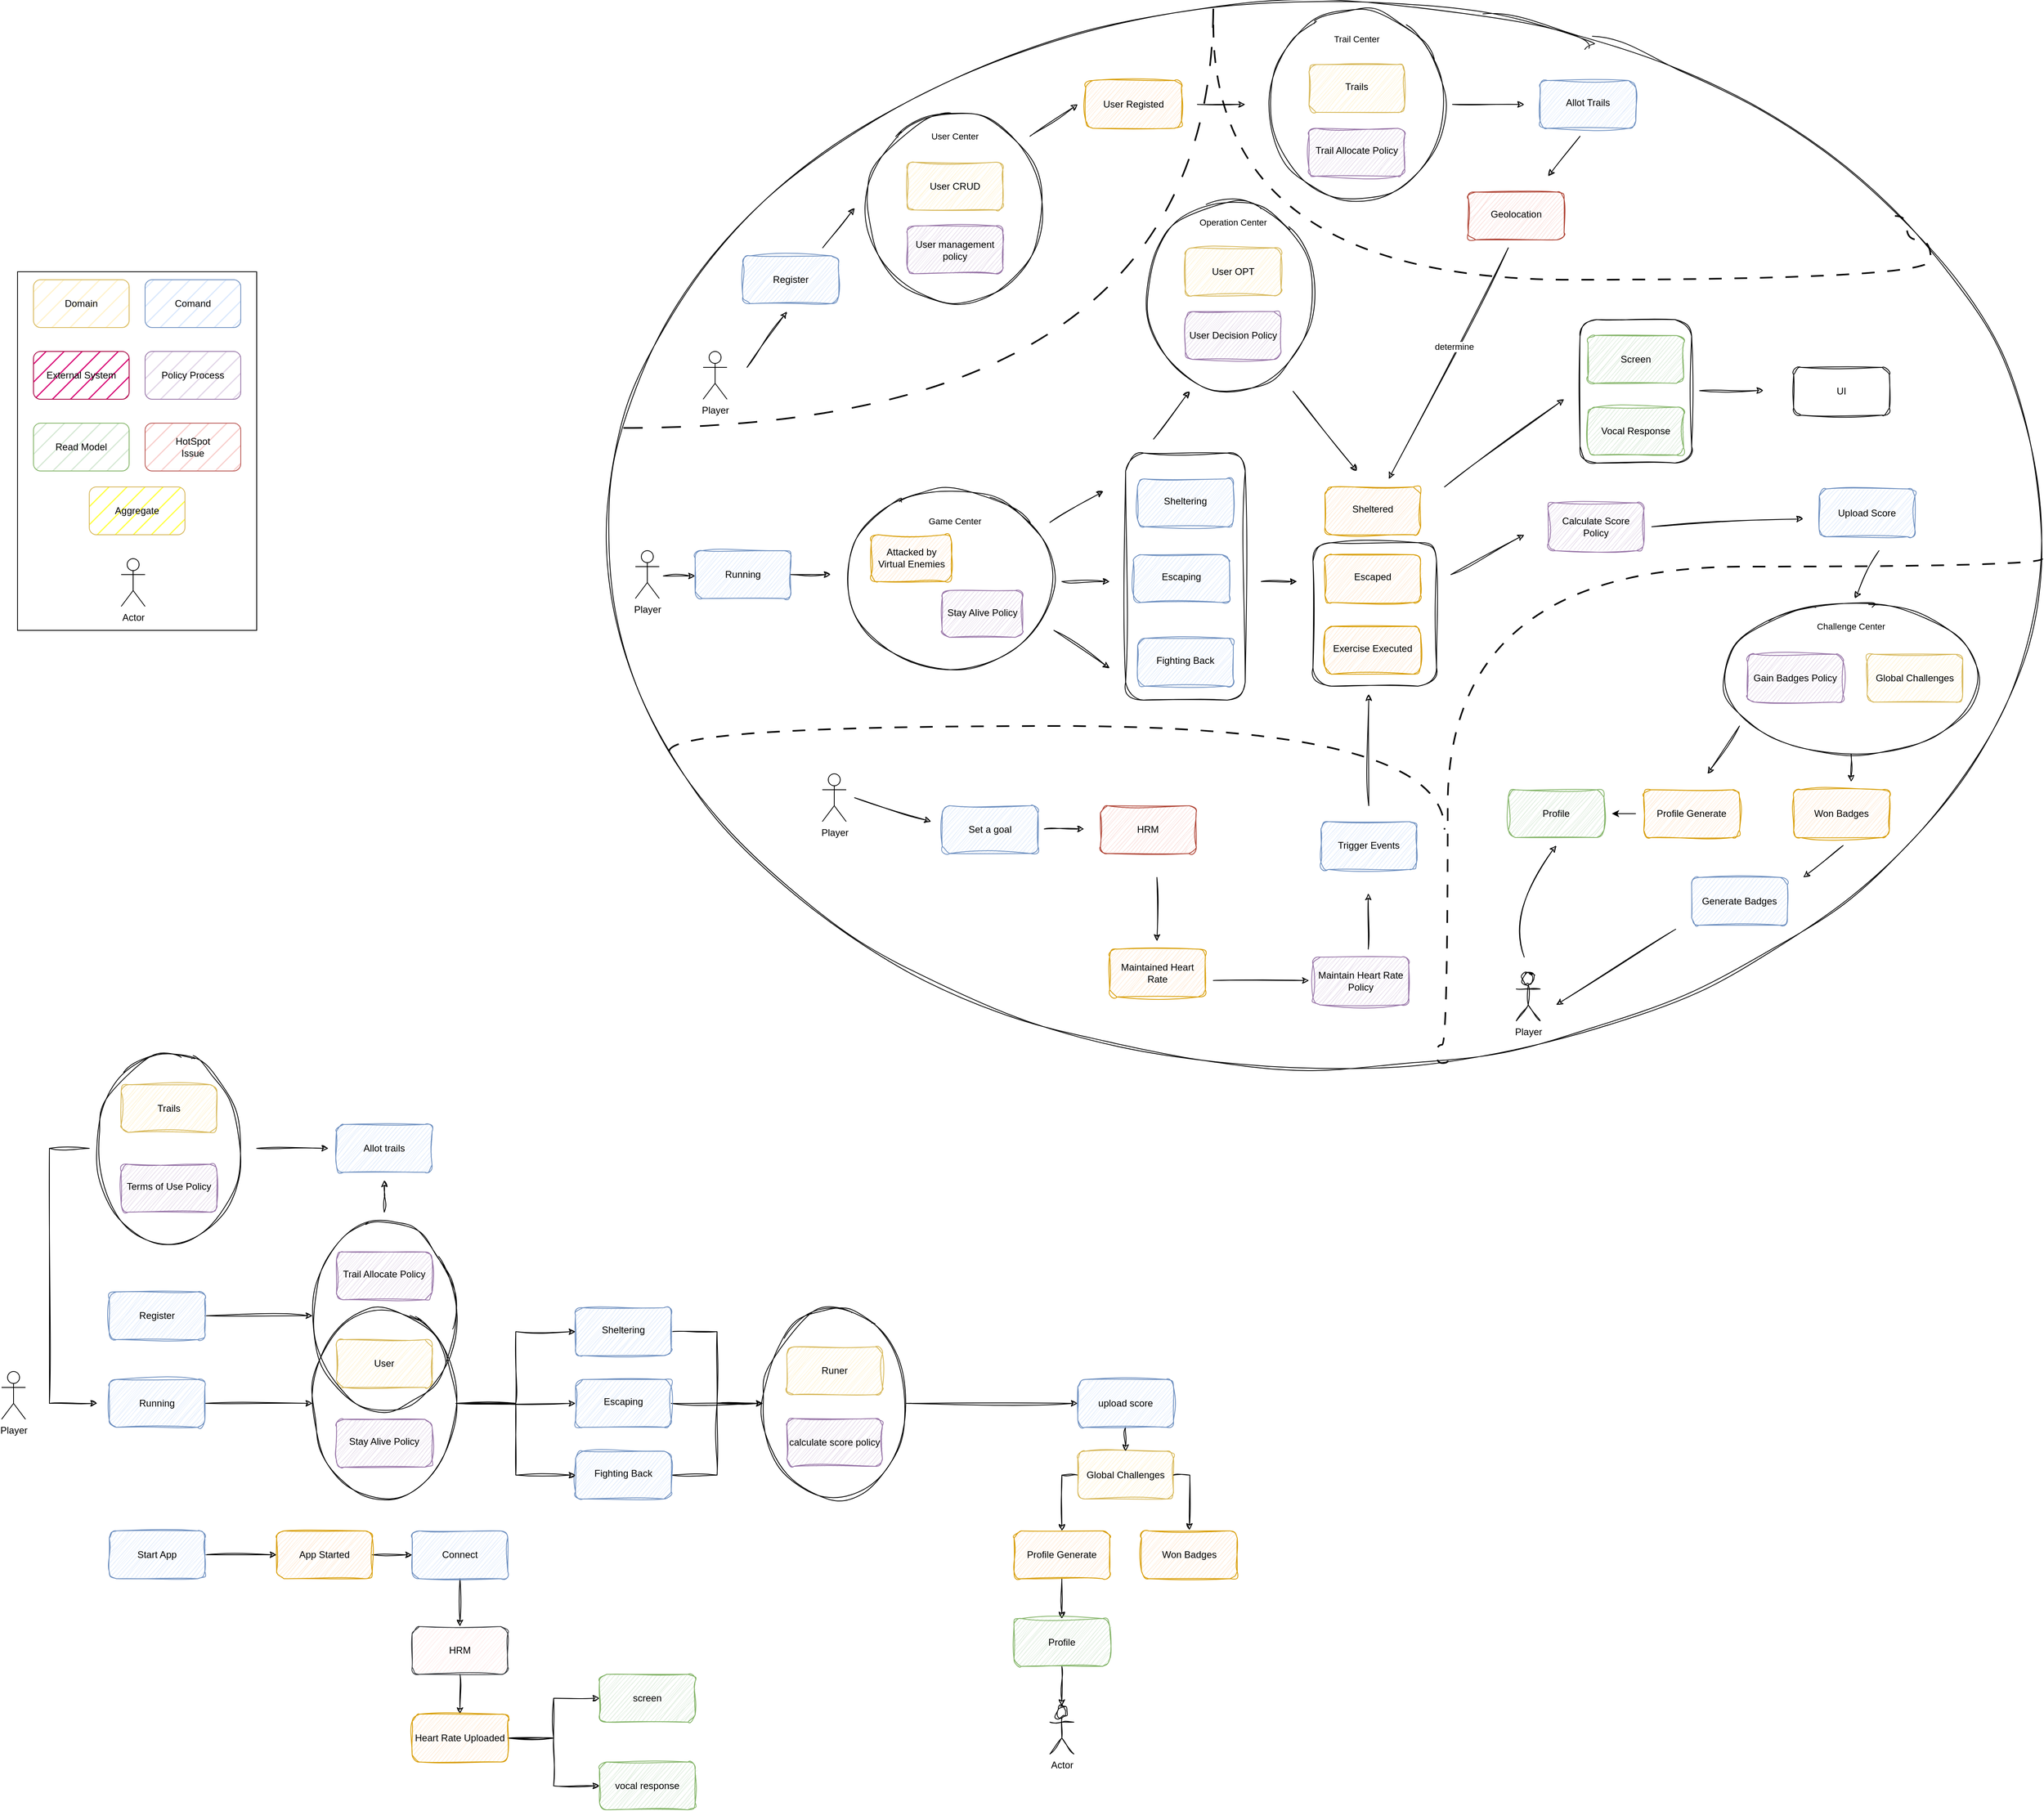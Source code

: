 <mxfile version="22.0.4" type="github">
  <diagram name="第 1 页" id="Pl9FzLIbAxRlWu0UhjnY">
    <mxGraphModel dx="3030" dy="2654" grid="1" gridSize="10" guides="1" tooltips="1" connect="1" arrows="1" fold="1" page="1" pageScale="1" pageWidth="827" pageHeight="1169" math="0" shadow="0">
      <root>
        <mxCell id="0" />
        <mxCell id="1" parent="0" />
        <mxCell id="hj26Pm3yS9KbGJ0EGAdD-21" value="" style="ellipse;whiteSpace=wrap;html=1;fillColor=none;movable=0;resizable=0;rotatable=0;deletable=0;editable=0;locked=1;connectable=0;sketch=1;curveFitting=1;jiggle=2;" parent="1" vertex="1">
          <mxGeometry x="460" y="-330" width="1800" height="1340" as="geometry" />
        </mxCell>
        <mxCell id="0NC96A8DVRpzcSni2w63-87" value="" style="group" parent="1" vertex="1" connectable="0">
          <mxGeometry x="-280" y="10" width="300" height="450" as="geometry" />
        </mxCell>
        <mxCell id="0NC96A8DVRpzcSni2w63-88" value="Domain" style="rounded=1;whiteSpace=wrap;html=1;fillColor=#fff2cc;strokeColor=#d6b656;fillStyle=hatch;" parent="0NC96A8DVRpzcSni2w63-87" vertex="1">
          <mxGeometry x="20" y="10" width="120" height="60" as="geometry" />
        </mxCell>
        <mxCell id="0NC96A8DVRpzcSni2w63-89" value="Comand&lt;br&gt;" style="rounded=1;whiteSpace=wrap;html=1;fillStyle=hatch;strokeColor=#6c8ebf;align=center;verticalAlign=middle;fontFamily=Helvetica;fontSize=12;fillColor=#dae8fc;" parent="0NC96A8DVRpzcSni2w63-87" vertex="1">
          <mxGeometry x="160" y="10" width="120" height="60" as="geometry" />
        </mxCell>
        <mxCell id="0NC96A8DVRpzcSni2w63-90" value="&lt;font color=&quot;#030303&quot;&gt;External System&lt;/font&gt;" style="rounded=1;whiteSpace=wrap;html=1;fillStyle=hatch;strokeColor=#A50040;align=center;verticalAlign=middle;fontFamily=Helvetica;fontSize=12;fillColor=#d80073;fontColor=#ffffff;" parent="0NC96A8DVRpzcSni2w63-87" vertex="1">
          <mxGeometry x="20" y="100" width="120" height="60" as="geometry" />
        </mxCell>
        <mxCell id="0NC96A8DVRpzcSni2w63-91" value="Policy Process" style="rounded=1;whiteSpace=wrap;html=1;fillStyle=hatch;strokeColor=#9673a6;align=center;verticalAlign=middle;fontFamily=Helvetica;fontSize=12;fillColor=#e1d5e7;" parent="0NC96A8DVRpzcSni2w63-87" vertex="1">
          <mxGeometry x="160" y="100" width="120" height="60" as="geometry" />
        </mxCell>
        <mxCell id="0NC96A8DVRpzcSni2w63-92" value="Read Model" style="rounded=1;whiteSpace=wrap;html=1;fillStyle=hatch;strokeColor=#82b366;align=center;verticalAlign=middle;fontFamily=Helvetica;fontSize=12;fillColor=#d5e8d4;" parent="0NC96A8DVRpzcSni2w63-87" vertex="1">
          <mxGeometry x="20" y="190" width="120" height="60" as="geometry" />
        </mxCell>
        <mxCell id="0NC96A8DVRpzcSni2w63-93" value="HotSpot&lt;br&gt;Issue" style="rounded=1;whiteSpace=wrap;html=1;fillStyle=hatch;strokeColor=#b85450;align=center;verticalAlign=middle;fontFamily=Helvetica;fontSize=12;fillColor=#f8cecc;" parent="0NC96A8DVRpzcSni2w63-87" vertex="1">
          <mxGeometry x="160" y="190" width="120" height="60" as="geometry" />
        </mxCell>
        <mxCell id="0NC96A8DVRpzcSni2w63-94" value="Aggregate" style="rounded=1;whiteSpace=wrap;html=1;fillStyle=hatch;strokeColor=#d6b656;align=center;verticalAlign=middle;fontFamily=Helvetica;fontSize=12;fontColor=default;fillColor=#FFFF40;" parent="0NC96A8DVRpzcSni2w63-87" vertex="1">
          <mxGeometry x="90" y="270" width="120" height="60" as="geometry" />
        </mxCell>
        <mxCell id="0NC96A8DVRpzcSni2w63-95" value="Actor" style="shape=umlActor;verticalLabelPosition=bottom;verticalAlign=top;html=1;outlineConnect=0;rounded=1;fillStyle=hatch;align=center;fontFamily=Helvetica;fontSize=12;" parent="0NC96A8DVRpzcSni2w63-87" vertex="1">
          <mxGeometry x="130" y="360" width="30" height="60" as="geometry" />
        </mxCell>
        <mxCell id="0NC96A8DVRpzcSni2w63-96" value="" style="rounded=0;whiteSpace=wrap;html=1;fillStyle=auto;strokeColor=#000000;align=center;verticalAlign=middle;fontFamily=Helvetica;fontSize=12;fontColor=default;fillColor=none;" parent="0NC96A8DVRpzcSni2w63-87" vertex="1">
          <mxGeometry width="300" height="450" as="geometry" />
        </mxCell>
        <mxCell id="0NC96A8DVRpzcSni2w63-97" value="Player" style="shape=umlActor;verticalLabelPosition=bottom;verticalAlign=top;html=1;outlineConnect=0;" parent="1" vertex="1">
          <mxGeometry x="495" y="360" width="30" height="60" as="geometry" />
        </mxCell>
        <mxCell id="0NC96A8DVRpzcSni2w63-98" value="Register" style="rounded=1;whiteSpace=wrap;html=1;fillColor=#dae8fc;strokeColor=#6c8ebf;fillStyle=hatch;sketch=1;curveFitting=1;jiggle=2;" parent="1" vertex="1">
          <mxGeometry x="630" y="-10" width="120" height="60" as="geometry" />
        </mxCell>
        <mxCell id="0NC96A8DVRpzcSni2w63-100" value="User Registed" style="rounded=1;whiteSpace=wrap;html=1;sketch=1;jiggle=2;fillStyle=hatch;curveFitting=1;strokeColor=#d79b00;align=center;verticalAlign=middle;fontFamily=Helvetica;fontSize=12;fillColor=#ffe6cc;" parent="1" vertex="1">
          <mxGeometry x="1060" y="-230" width="120" height="60" as="geometry" />
        </mxCell>
        <mxCell id="0NC96A8DVRpzcSni2w63-101" value="&lt;br&gt;Trail Allocate Policy" style="rounded=1;whiteSpace=wrap;html=1;sketch=1;jiggle=2;fillStyle=hatch;curveFitting=1;strokeColor=#9673a6;align=center;verticalAlign=top;fontFamily=Helvetica;fontSize=12;fillColor=#e1d5e7;" parent="1" vertex="1">
          <mxGeometry x="1340" y="-170" width="120" height="60" as="geometry" />
        </mxCell>
        <mxCell id="0NC96A8DVRpzcSni2w63-102" value="&lt;br&gt;Trails" style="rounded=1;whiteSpace=wrap;html=1;sketch=1;jiggle=2;fillStyle=hatch;curveFitting=1;strokeColor=#d6b656;align=center;verticalAlign=top;fontFamily=Helvetica;fontSize=12;fillColor=#fff2cc;" parent="1" vertex="1">
          <mxGeometry x="1340" y="-250" width="120" height="60" as="geometry" />
        </mxCell>
        <mxCell id="0NC96A8DVRpzcSni2w63-103" value="&lt;br&gt;Allot Trails" style="rounded=1;whiteSpace=wrap;html=1;fillStyle=hatch;strokeColor=#6c8ebf;align=center;verticalAlign=top;fontFamily=Helvetica;fontSize=12;fillColor=#dae8fc;sketch=1;curveFitting=1;jiggle=2;" parent="1" vertex="1">
          <mxGeometry x="1630" y="-230" width="120" height="60" as="geometry" />
        </mxCell>
        <mxCell id="0NC96A8DVRpzcSni2w63-104" value="Running" style="rounded=1;whiteSpace=wrap;html=1;fillColor=#dae8fc;strokeColor=#6c8ebf;fillStyle=hatch;sketch=1;curveFitting=1;jiggle=2;" parent="1" vertex="1">
          <mxGeometry x="570" y="360" width="120" height="60" as="geometry" />
        </mxCell>
        <mxCell id="0NC96A8DVRpzcSni2w63-105" value="&lt;br&gt;Sheltering" style="rounded=1;whiteSpace=wrap;html=1;fillStyle=hatch;strokeColor=#6c8ebf;align=center;verticalAlign=top;fontFamily=Helvetica;fontSize=12;fillColor=#dae8fc;sketch=1;curveFitting=1;jiggle=2;" parent="1" vertex="1">
          <mxGeometry x="1125" y="270" width="120" height="60" as="geometry" />
        </mxCell>
        <mxCell id="0NC96A8DVRpzcSni2w63-106" value="&lt;br&gt;Escaping" style="rounded=1;whiteSpace=wrap;html=1;fillStyle=hatch;strokeColor=#6c8ebf;align=center;verticalAlign=top;fontFamily=Helvetica;fontSize=12;fillColor=#dae8fc;sketch=1;curveFitting=1;jiggle=2;" parent="1" vertex="1">
          <mxGeometry x="1120" y="365" width="120" height="60" as="geometry" />
        </mxCell>
        <mxCell id="0NC96A8DVRpzcSni2w63-107" value="&lt;br&gt;Fighting Back" style="rounded=1;whiteSpace=wrap;html=1;fillStyle=hatch;strokeColor=#6c8ebf;align=center;verticalAlign=top;fontFamily=Helvetica;fontSize=12;fillColor=#dae8fc;sketch=1;curveFitting=1;jiggle=2;" parent="1" vertex="1">
          <mxGeometry x="1125" y="470" width="120" height="60" as="geometry" />
        </mxCell>
        <mxCell id="0NC96A8DVRpzcSni2w63-108" value="&lt;br&gt;Sheltered" style="rounded=1;whiteSpace=wrap;html=1;fillStyle=hatch;strokeColor=#d79b00;align=center;verticalAlign=top;fontFamily=Helvetica;fontSize=12;fillColor=#ffe6cc;sketch=1;curveFitting=1;jiggle=2;" parent="1" vertex="1">
          <mxGeometry x="1360" y="280" width="120" height="60" as="geometry" />
        </mxCell>
        <mxCell id="0NC96A8DVRpzcSni2w63-109" value="&lt;br&gt;Escaped" style="rounded=1;whiteSpace=wrap;html=1;fillStyle=hatch;strokeColor=#d79b00;align=center;verticalAlign=top;fontFamily=Helvetica;fontSize=12;fillColor=#ffe6cc;sketch=1;curveFitting=1;jiggle=2;" parent="1" vertex="1">
          <mxGeometry x="1360" y="365" width="120" height="60" as="geometry" />
        </mxCell>
        <mxCell id="0NC96A8DVRpzcSni2w63-110" value="&lt;br&gt;Exercise Executed" style="rounded=1;whiteSpace=wrap;html=1;fillStyle=hatch;strokeColor=#d79b00;align=center;verticalAlign=top;fontFamily=Helvetica;fontSize=12;fillColor=#ffe6cc;sketch=1;curveFitting=1;jiggle=2;" parent="1" vertex="1">
          <mxGeometry x="1360" y="455" width="120" height="60" as="geometry" />
        </mxCell>
        <mxCell id="0NC96A8DVRpzcSni2w63-111" value="UI" style="rounded=1;whiteSpace=wrap;html=1;sketch=1;curveFitting=1;jiggle=2;fillStyle=hachure;" parent="1" vertex="1">
          <mxGeometry x="1948" y="130" width="120" height="60" as="geometry" />
        </mxCell>
        <mxCell id="0NC96A8DVRpzcSni2w63-113" value="Calculate Score Policy" style="rounded=1;whiteSpace=wrap;html=1;sketch=1;jiggle=2;fillStyle=hatch;curveFitting=1;strokeColor=#9673a6;align=center;verticalAlign=middle;fontFamily=Helvetica;fontSize=12;fillColor=#e1d5e7;" parent="1" vertex="1">
          <mxGeometry x="1640" y="300" width="120" height="60" as="geometry" />
        </mxCell>
        <mxCell id="0NC96A8DVRpzcSni2w63-114" value="Upload Score" style="rounded=1;whiteSpace=wrap;html=1;sketch=1;jiggle=2;fillStyle=hatch;curveFitting=1;strokeColor=#6c8ebf;align=center;verticalAlign=middle;fontFamily=Helvetica;fontSize=12;fillColor=#dae8fc;" parent="1" vertex="1">
          <mxGeometry x="1980" y="282.5" width="120" height="60" as="geometry" />
        </mxCell>
        <mxCell id="0NC96A8DVRpzcSni2w63-116" value="Profile Generate" style="rounded=1;whiteSpace=wrap;html=1;sketch=1;jiggle=2;fillStyle=hatch;curveFitting=1;strokeColor=#d79b00;align=center;verticalAlign=middle;fontFamily=Helvetica;fontSize=12;fillColor=#ffe6cc;" parent="1" vertex="1">
          <mxGeometry x="1760" y="660" width="120" height="60" as="geometry" />
        </mxCell>
        <mxCell id="0NC96A8DVRpzcSni2w63-117" style="edgeStyle=none;shape=connector;rounded=0;sketch=1;jiggle=2;curveFitting=1;orthogonalLoop=1;jettySize=auto;html=1;labelBackgroundColor=default;strokeColor=default;align=center;verticalAlign=middle;fontFamily=Helvetica;fontSize=11;fontColor=default;endArrow=classic;" parent="1" edge="1">
          <mxGeometry relative="1" as="geometry">
            <mxPoint x="2010" y="730" as="sourcePoint" />
            <mxPoint x="1960" y="770" as="targetPoint" />
          </mxGeometry>
        </mxCell>
        <mxCell id="0NC96A8DVRpzcSni2w63-118" value="Won Badges" style="rounded=1;whiteSpace=wrap;html=1;sketch=1;jiggle=2;fillStyle=hatch;curveFitting=1;strokeColor=#d79b00;align=center;verticalAlign=middle;fontFamily=Helvetica;fontSize=12;fillColor=#ffe6cc;" parent="1" vertex="1">
          <mxGeometry x="1948" y="660" width="120" height="60" as="geometry" />
        </mxCell>
        <mxCell id="0NC96A8DVRpzcSni2w63-119" value="Profile" style="rounded=1;whiteSpace=wrap;html=1;sketch=1;jiggle=2;fillStyle=hatch;curveFitting=1;strokeColor=#82b366;align=center;verticalAlign=middle;fontFamily=Helvetica;fontSize=12;fillColor=#d5e8d4;" parent="1" vertex="1">
          <mxGeometry x="1590" y="660" width="120" height="60" as="geometry" />
        </mxCell>
        <mxCell id="0NC96A8DVRpzcSni2w63-120" value="Player" style="shape=umlActor;verticalLabelPosition=bottom;verticalAlign=top;html=1;outlineConnect=0;rounded=1;sketch=1;jiggle=2;fillStyle=hatch;curveFitting=1;align=center;fontFamily=Helvetica;fontSize=12;" parent="1" vertex="1">
          <mxGeometry x="1600" y="890" width="30" height="60" as="geometry" />
        </mxCell>
        <mxCell id="0NC96A8DVRpzcSni2w63-122" value="Generate Badges" style="rounded=1;whiteSpace=wrap;html=1;sketch=1;jiggle=2;fillStyle=hatch;curveFitting=1;strokeColor=#6c8ebf;align=center;verticalAlign=middle;fontFamily=Helvetica;fontSize=12;fillColor=#dae8fc;" parent="1" vertex="1">
          <mxGeometry x="1820" y="770" width="120" height="60" as="geometry" />
        </mxCell>
        <mxCell id="0NC96A8DVRpzcSni2w63-123" value="" style="endArrow=classic;html=1;rounded=0;sketch=1;curveFitting=1;jiggle=2;" parent="1" edge="1">
          <mxGeometry width="50" height="50" relative="1" as="geometry">
            <mxPoint x="635" y="130" as="sourcePoint" />
            <mxPoint x="685" y="60" as="targetPoint" />
          </mxGeometry>
        </mxCell>
        <mxCell id="0NC96A8DVRpzcSni2w63-124" value="" style="endArrow=classic;html=1;rounded=0;sketch=1;curveFitting=1;jiggle=2;" parent="1" edge="1">
          <mxGeometry width="50" height="50" relative="1" as="geometry">
            <mxPoint x="730" y="-20" as="sourcePoint" />
            <mxPoint x="770" y="-70" as="targetPoint" />
          </mxGeometry>
        </mxCell>
        <mxCell id="0NC96A8DVRpzcSni2w63-125" value="" style="ellipse;whiteSpace=wrap;html=1;fillColor=none;fillStyle=hatch;sketch=1;curveFitting=1;jiggle=2;" parent="1" vertex="1">
          <mxGeometry x="1290" y="-320" width="220" height="240" as="geometry" />
        </mxCell>
        <mxCell id="0NC96A8DVRpzcSni2w63-126" value="" style="endArrow=classic;html=1;rounded=0;sketch=1;curveFitting=1;jiggle=2;" parent="1" edge="1">
          <mxGeometry width="50" height="50" relative="1" as="geometry">
            <mxPoint x="1200" y="-200" as="sourcePoint" />
            <mxPoint x="1260" y="-200" as="targetPoint" />
          </mxGeometry>
        </mxCell>
        <mxCell id="0NC96A8DVRpzcSni2w63-127" value="" style="endArrow=classic;html=1;rounded=0;labelBackgroundColor=default;sketch=1;jiggle=2;curveFitting=1;strokeColor=default;align=center;verticalAlign=middle;fontFamily=Helvetica;fontSize=11;fontColor=default;shape=connector;" parent="1" edge="1">
          <mxGeometry width="50" height="50" relative="1" as="geometry">
            <mxPoint x="530" y="391.73" as="sourcePoint" />
            <mxPoint x="570" y="391.73" as="targetPoint" />
          </mxGeometry>
        </mxCell>
        <mxCell id="0NC96A8DVRpzcSni2w63-129" value="" style="rounded=1;whiteSpace=wrap;html=1;fontFamily=Helvetica;fontSize=11;fontColor=default;fillColor=none;sketch=1;curveFitting=1;jiggle=2;" parent="1" vertex="1">
          <mxGeometry x="1110" y="237.5" width="150" height="310" as="geometry" />
        </mxCell>
        <mxCell id="0NC96A8DVRpzcSni2w63-130" value="" style="endArrow=classic;html=1;rounded=0;labelBackgroundColor=default;sketch=1;jiggle=2;curveFitting=1;strokeColor=default;align=center;verticalAlign=middle;fontFamily=Helvetica;fontSize=11;fontColor=default;shape=connector;" parent="1" edge="1">
          <mxGeometry width="50" height="50" relative="1" as="geometry">
            <mxPoint x="1145" y="220" as="sourcePoint" />
            <mxPoint x="1190" y="160" as="targetPoint" />
          </mxGeometry>
        </mxCell>
        <mxCell id="0NC96A8DVRpzcSni2w63-131" value="" style="endArrow=classic;html=1;rounded=0;labelBackgroundColor=default;sketch=1;jiggle=2;curveFitting=1;strokeColor=default;align=center;verticalAlign=middle;fontFamily=Helvetica;fontSize=11;fontColor=default;shape=connector;" parent="1" edge="1">
          <mxGeometry width="50" height="50" relative="1" as="geometry">
            <mxPoint x="1320" y="160" as="sourcePoint" />
            <mxPoint x="1400" y="260" as="targetPoint" />
          </mxGeometry>
        </mxCell>
        <mxCell id="0NC96A8DVRpzcSni2w63-136" value="" style="endArrow=classic;html=1;rounded=0;labelBackgroundColor=default;sketch=1;jiggle=2;curveFitting=1;strokeColor=default;align=center;verticalAlign=middle;fontFamily=Helvetica;fontSize=11;fontColor=default;shape=connector;" parent="1" edge="1">
          <mxGeometry width="50" height="50" relative="1" as="geometry">
            <mxPoint x="1510" y="280" as="sourcePoint" />
            <mxPoint x="1660" y="170" as="targetPoint" />
          </mxGeometry>
        </mxCell>
        <mxCell id="0NC96A8DVRpzcSni2w63-137" value="" style="endArrow=classic;html=1;rounded=0;labelBackgroundColor=default;sketch=1;jiggle=2;curveFitting=1;strokeColor=default;align=center;verticalAlign=middle;fontFamily=Helvetica;fontSize=11;fontColor=default;shape=connector;" parent="1" edge="1">
          <mxGeometry width="50" height="50" relative="1" as="geometry">
            <mxPoint x="1830" y="159.23" as="sourcePoint" />
            <mxPoint x="1910" y="159" as="targetPoint" />
          </mxGeometry>
        </mxCell>
        <mxCell id="0NC96A8DVRpzcSni2w63-138" value="" style="endArrow=classic;html=1;rounded=0;labelBackgroundColor=default;sketch=1;jiggle=2;curveFitting=1;strokeColor=default;align=center;verticalAlign=middle;fontFamily=Helvetica;fontSize=11;fontColor=default;shape=connector;" parent="1" edge="1">
          <mxGeometry width="50" height="50" relative="1" as="geometry">
            <mxPoint x="1518" y="390" as="sourcePoint" />
            <mxPoint x="1610" y="340" as="targetPoint" />
          </mxGeometry>
        </mxCell>
        <mxCell id="0NC96A8DVRpzcSni2w63-139" value="" style="endArrow=classic;html=1;rounded=0;labelBackgroundColor=default;sketch=1;jiggle=2;curveFitting=1;strokeColor=default;align=center;verticalAlign=middle;fontFamily=Helvetica;fontSize=11;fontColor=default;shape=connector;" parent="1" edge="1">
          <mxGeometry width="50" height="50" relative="1" as="geometry">
            <mxPoint x="1770" y="330" as="sourcePoint" />
            <mxPoint x="1960" y="320" as="targetPoint" />
          </mxGeometry>
        </mxCell>
        <mxCell id="0NC96A8DVRpzcSni2w63-141" value="" style="endArrow=classic;html=1;rounded=0;labelBackgroundColor=default;sketch=1;jiggle=2;curveFitting=1;strokeColor=default;align=center;verticalAlign=middle;fontFamily=Helvetica;fontSize=11;fontColor=default;shape=connector;" parent="1" edge="1">
          <mxGeometry width="50" height="50" relative="1" as="geometry">
            <mxPoint x="1520" y="-200" as="sourcePoint" />
            <mxPoint x="1610" y="-200" as="targetPoint" />
          </mxGeometry>
        </mxCell>
        <mxCell id="0NC96A8DVRpzcSni2w63-142" value="&lt;br&gt;Geolocation" style="rounded=1;whiteSpace=wrap;html=1;fillStyle=hachure;strokeColor=#ae4132;align=center;verticalAlign=top;fontFamily=Helvetica;fontSize=12;fillColor=#fad9d5;sketch=1;curveFitting=1;jiggle=2;" parent="1" vertex="1">
          <mxGeometry x="1540" y="-90" width="120" height="60" as="geometry" />
        </mxCell>
        <mxCell id="0NC96A8DVRpzcSni2w63-143" value="" style="rounded=1;whiteSpace=wrap;html=1;fontFamily=Helvetica;fontSize=11;fontColor=default;fillColor=none;sketch=1;curveFitting=1;jiggle=2;" parent="1" vertex="1">
          <mxGeometry x="1345" y="350" width="155" height="180" as="geometry" />
        </mxCell>
        <mxCell id="0NC96A8DVRpzcSni2w63-144" value="" style="endArrow=classic;html=1;rounded=0;labelBackgroundColor=default;sketch=1;jiggle=2;curveFitting=1;strokeColor=default;align=center;verticalAlign=middle;fontFamily=Helvetica;fontSize=11;fontColor=default;shape=connector;" parent="1" edge="1">
          <mxGeometry width="50" height="50" relative="1" as="geometry">
            <mxPoint x="1590" y="-20" as="sourcePoint" />
            <mxPoint x="1440" y="270" as="targetPoint" />
          </mxGeometry>
        </mxCell>
        <mxCell id="0NC96A8DVRpzcSni2w63-145" value="determine" style="edgeLabel;html=1;align=center;verticalAlign=middle;resizable=0;points=[];fontSize=11;fontFamily=Helvetica;fontColor=default;" parent="0NC96A8DVRpzcSni2w63-144" vertex="1" connectable="0">
          <mxGeometry x="-0.133" y="-4" relative="1" as="geometry">
            <mxPoint as="offset" />
          </mxGeometry>
        </mxCell>
        <mxCell id="0NC96A8DVRpzcSni2w63-146" value="" style="endArrow=classic;html=1;rounded=0;labelBackgroundColor=default;sketch=1;jiggle=2;curveFitting=1;strokeColor=default;align=center;verticalAlign=middle;fontFamily=Helvetica;fontSize=11;fontColor=default;shape=connector;" parent="1" edge="1">
          <mxGeometry width="50" height="50" relative="1" as="geometry">
            <mxPoint x="1680" y="-160" as="sourcePoint" />
            <mxPoint x="1640" y="-110" as="targetPoint" />
          </mxGeometry>
        </mxCell>
        <mxCell id="0NC96A8DVRpzcSni2w63-147" value="" style="endArrow=classic;html=1;rounded=0;labelBackgroundColor=default;sketch=1;jiggle=2;curveFitting=1;strokeColor=default;align=center;verticalAlign=middle;fontFamily=Helvetica;fontSize=11;fontColor=default;shape=connector;" parent="1" edge="1">
          <mxGeometry width="50" height="50" relative="1" as="geometry">
            <mxPoint x="1280" y="398.7" as="sourcePoint" />
            <mxPoint x="1325" y="398.7" as="targetPoint" />
          </mxGeometry>
        </mxCell>
        <mxCell id="0NC96A8DVRpzcSni2w63-149" value="" style="ellipse;whiteSpace=wrap;html=1;fontFamily=Helvetica;fontSize=11;fontColor=default;fillStyle=hatch;sketch=1;curveFitting=1;jiggle=2;fillColor=none;container=0;movable=1;resizable=1;rotatable=1;deletable=1;editable=1;locked=0;connectable=1;" parent="1" vertex="1">
          <mxGeometry x="759.513" y="282.503" width="260" height="225" as="geometry" />
        </mxCell>
        <mxCell id="0NC96A8DVRpzcSni2w63-150" value="" style="endArrow=classic;html=1;rounded=0;labelBackgroundColor=default;sketch=1;jiggle=2;curveFitting=1;strokeColor=default;align=center;verticalAlign=middle;fontFamily=Helvetica;fontSize=11;fontColor=default;shape=connector;exitX=1;exitY=0.75;exitDx=0;exitDy=0;" parent="1" edge="1">
          <mxGeometry width="50" height="50" relative="1" as="geometry">
            <mxPoint x="1020" y="460" as="sourcePoint" />
            <mxPoint x="1090" y="507.5" as="targetPoint" />
          </mxGeometry>
        </mxCell>
        <mxCell id="0NC96A8DVRpzcSni2w63-151" value="Attacked by Virtual Enemies" style="rounded=1;whiteSpace=wrap;html=1;sketch=1;jiggle=2;fillStyle=hatch;curveFitting=1;strokeColor=#d79b00;align=center;verticalAlign=middle;fontFamily=Helvetica;fontSize=12;fillColor=#ffe6cc;" parent="1" vertex="1">
          <mxGeometry x="790.97" y="340.001" width="100.645" height="58.696" as="geometry" />
        </mxCell>
        <mxCell id="0NC96A8DVRpzcSni2w63-152" value="&lt;br&gt;Stay Alive Policy" style="rounded=1;whiteSpace=wrap;html=1;sketch=1;jiggle=2;fillStyle=hatch;curveFitting=1;strokeColor=#9673a6;align=center;verticalAlign=top;fontFamily=Helvetica;fontSize=12;fillColor=#e1d5e7;" parent="1" vertex="1">
          <mxGeometry x="880.0" y="410.001" width="100.645" height="58.696" as="geometry" />
        </mxCell>
        <mxCell id="0NC96A8DVRpzcSni2w63-153" value="" style="endArrow=classic;html=1;rounded=0;labelBackgroundColor=default;sketch=1;jiggle=2;curveFitting=1;strokeColor=default;align=center;verticalAlign=middle;fontFamily=Helvetica;fontSize=11;fontColor=default;shape=connector;" parent="1" edge="1">
          <mxGeometry width="50" height="50" relative="1" as="geometry">
            <mxPoint x="1014.995" y="324.566" as="sourcePoint" />
            <mxPoint x="1082.092" y="285.435" as="targetPoint" />
          </mxGeometry>
        </mxCell>
        <mxCell id="0NC96A8DVRpzcSni2w63-154" value="" style="endArrow=classic;html=1;rounded=0;labelBackgroundColor=default;sketch=1;jiggle=2;curveFitting=1;strokeColor=default;align=center;verticalAlign=middle;fontFamily=Helvetica;fontSize=11;fontColor=default;shape=connector;" parent="1" edge="1">
          <mxGeometry width="50" height="50" relative="1" as="geometry">
            <mxPoint x="1030" y="398.7" as="sourcePoint" />
            <mxPoint x="1090" y="398.7" as="targetPoint" />
          </mxGeometry>
        </mxCell>
        <mxCell id="0NC96A8DVRpzcSni2w63-155" value="Game Center" style="text;html=1;strokeColor=none;fillColor=none;align=center;verticalAlign=middle;whiteSpace=wrap;rounded=0;fontSize=11;fontFamily=Helvetica;fontColor=default;" parent="1" vertex="1">
          <mxGeometry x="850.97" y="305" width="90" height="35" as="geometry" />
        </mxCell>
        <mxCell id="0NC96A8DVRpzcSni2w63-156" value="" style="endArrow=classic;html=1;rounded=0;labelBackgroundColor=default;sketch=1;jiggle=2;curveFitting=1;strokeColor=default;align=center;verticalAlign=middle;fontFamily=Helvetica;fontSize=11;fontColor=default;shape=connector;exitX=1;exitY=0.5;exitDx=0;exitDy=0;" parent="1" source="0NC96A8DVRpzcSni2w63-104" edge="1">
          <mxGeometry width="50" height="50" relative="1" as="geometry">
            <mxPoint x="730" y="240" as="sourcePoint" />
            <mxPoint x="740" y="390" as="targetPoint" />
          </mxGeometry>
        </mxCell>
        <mxCell id="0NC96A8DVRpzcSni2w63-157" style="edgeStyle=none;shape=connector;rounded=0;sketch=1;jiggle=2;curveFitting=1;orthogonalLoop=1;jettySize=auto;html=1;labelBackgroundColor=default;strokeColor=default;align=center;verticalAlign=middle;fontFamily=Helvetica;fontSize=11;fontColor=default;endArrow=classic;" parent="1" edge="1">
          <mxGeometry relative="1" as="geometry">
            <mxPoint x="1007.89" y="709.23" as="sourcePoint" />
            <mxPoint x="1057.89" y="709.23" as="targetPoint" />
          </mxGeometry>
        </mxCell>
        <mxCell id="0NC96A8DVRpzcSni2w63-158" value="Set a goal" style="rounded=1;whiteSpace=wrap;html=1;fillColor=#dae8fc;strokeColor=#6c8ebf;fillStyle=hatch;sketch=1;curveFitting=1;jiggle=2;" parent="1" vertex="1">
          <mxGeometry x="880" y="680" width="120" height="60" as="geometry" />
        </mxCell>
        <mxCell id="0NC96A8DVRpzcSni2w63-159" style="edgeStyle=none;shape=connector;rounded=0;sketch=1;jiggle=2;curveFitting=1;orthogonalLoop=1;jettySize=auto;html=1;labelBackgroundColor=default;strokeColor=default;align=center;verticalAlign=middle;fontFamily=Helvetica;fontSize=11;fontColor=default;endArrow=classic;" parent="1" edge="1">
          <mxGeometry relative="1" as="geometry">
            <mxPoint x="1149.23" y="770" as="sourcePoint" />
            <mxPoint x="1149.46" y="850" as="targetPoint" />
          </mxGeometry>
        </mxCell>
        <mxCell id="0NC96A8DVRpzcSni2w63-160" value="HRM" style="rounded=1;whiteSpace=wrap;html=1;fillColor=#fad9d5;strokeColor=#ae4132;fillStyle=hatch;sketch=1;curveFitting=1;jiggle=2;" parent="1" vertex="1">
          <mxGeometry x="1078.38" y="680" width="120" height="60" as="geometry" />
        </mxCell>
        <mxCell id="0NC96A8DVRpzcSni2w63-161" value="Maintain Heart Rate Policy" style="rounded=1;whiteSpace=wrap;html=1;fillColor=#e1d5e7;strokeColor=#9673a6;fillStyle=hatch;sketch=1;curveFitting=1;jiggle=2;" parent="1" vertex="1">
          <mxGeometry x="1345" y="870" width="120" height="60" as="geometry" />
        </mxCell>
        <mxCell id="0NC96A8DVRpzcSni2w63-162" style="edgeStyle=none;shape=connector;rounded=0;sketch=1;jiggle=2;curveFitting=1;orthogonalLoop=1;jettySize=auto;html=1;labelBackgroundColor=default;strokeColor=default;align=center;verticalAlign=middle;fontFamily=Helvetica;fontSize=11;fontColor=default;endArrow=classic;" parent="1" edge="1">
          <mxGeometry relative="1" as="geometry">
            <mxPoint x="1220" y="899.33" as="sourcePoint" />
            <mxPoint x="1340" y="899.33" as="targetPoint" />
          </mxGeometry>
        </mxCell>
        <mxCell id="0NC96A8DVRpzcSni2w63-163" value="Maintained Heart Rate" style="rounded=1;whiteSpace=wrap;html=1;fillColor=#ffe6cc;strokeColor=#d79b00;fillStyle=hatch;sketch=1;curveFitting=1;jiggle=2;" parent="1" vertex="1">
          <mxGeometry x="1090" y="860" width="120" height="60" as="geometry" />
        </mxCell>
        <mxCell id="0NC96A8DVRpzcSni2w63-164" style="edgeStyle=none;shape=connector;rounded=0;sketch=1;jiggle=2;curveFitting=1;orthogonalLoop=1;jettySize=auto;html=1;labelBackgroundColor=default;strokeColor=default;align=center;verticalAlign=middle;fontFamily=Helvetica;fontSize=11;fontColor=default;endArrow=classic;" parent="1" edge="1">
          <mxGeometry relative="1" as="geometry">
            <mxPoint x="1415" y="680" as="sourcePoint" />
            <mxPoint x="1415" y="540" as="targetPoint" />
          </mxGeometry>
        </mxCell>
        <mxCell id="0NC96A8DVRpzcSni2w63-165" value="Trigger Events" style="rounded=1;whiteSpace=wrap;html=1;fillColor=#dae8fc;strokeColor=#6c8ebf;fillStyle=hatch;sketch=1;curveFitting=1;jiggle=2;" parent="1" vertex="1">
          <mxGeometry x="1355" y="700" width="120" height="60" as="geometry" />
        </mxCell>
        <mxCell id="0NC96A8DVRpzcSni2w63-166" value="" style="endArrow=classic;html=1;rounded=0;labelBackgroundColor=default;sketch=1;jiggle=2;curveFitting=1;strokeColor=default;align=center;verticalAlign=middle;fontFamily=Helvetica;fontSize=11;fontColor=default;shape=connector;" parent="1" edge="1">
          <mxGeometry width="50" height="50" relative="1" as="geometry">
            <mxPoint x="1414.33" y="860" as="sourcePoint" />
            <mxPoint x="1414.33" y="790" as="targetPoint" />
          </mxGeometry>
        </mxCell>
        <mxCell id="0NC96A8DVRpzcSni2w63-168" value="" style="endArrow=classic;html=1;rounded=0;labelBackgroundColor=default;sketch=1;jiggle=2;curveFitting=1;strokeColor=default;align=center;verticalAlign=middle;fontFamily=Helvetica;fontSize=11;fontColor=default;shape=connector;" parent="1" edge="1">
          <mxGeometry width="50" height="50" relative="1" as="geometry">
            <mxPoint x="2055" y="360" as="sourcePoint" />
            <mxPoint x="2025" y="420" as="targetPoint" />
          </mxGeometry>
        </mxCell>
        <mxCell id="0NC96A8DVRpzcSni2w63-169" value="" style="endArrow=classic;html=1;rounded=0;labelBackgroundColor=default;sketch=1;jiggle=2;curveFitting=1;strokeColor=default;align=center;verticalAlign=middle;fontFamily=Helvetica;fontSize=11;fontColor=default;shape=connector;" parent="1" edge="1">
          <mxGeometry width="50" height="50" relative="1" as="geometry">
            <mxPoint x="1880" y="580" as="sourcePoint" />
            <mxPoint x="1840" y="640" as="targetPoint" />
          </mxGeometry>
        </mxCell>
        <mxCell id="0NC96A8DVRpzcSni2w63-170" value="" style="endArrow=classic;html=1;rounded=0;labelBackgroundColor=default;sketch=1;jiggle=2;curveFitting=1;strokeColor=default;align=center;verticalAlign=middle;fontFamily=Helvetica;fontSize=11;fontColor=default;shape=connector;exitX=0.5;exitY=1;exitDx=0;exitDy=0;" parent="1" edge="1" source="0NC96A8DVRpzcSni2w63-167">
          <mxGeometry width="50" height="50" relative="1" as="geometry">
            <mxPoint x="2060" y="620" as="sourcePoint" />
            <mxPoint x="2020" y="650" as="targetPoint" />
          </mxGeometry>
        </mxCell>
        <mxCell id="0NC96A8DVRpzcSni2w63-172" value="" style="endArrow=classic;html=1;rounded=0;labelBackgroundColor=default;sketch=1;jiggle=2;curveFitting=1;strokeColor=default;align=center;verticalAlign=middle;fontFamily=Helvetica;fontSize=11;fontColor=default;shape=connector;" parent="1" edge="1">
          <mxGeometry width="50" height="50" relative="1" as="geometry">
            <mxPoint x="1800" y="835" as="sourcePoint" />
            <mxPoint x="1650" y="930" as="targetPoint" />
          </mxGeometry>
        </mxCell>
        <mxCell id="7X5ds5OhSdYbkgeAdwQ--1" style="edgeStyle=orthogonalEdgeStyle;rounded=0;orthogonalLoop=1;jettySize=auto;html=1;entryX=0;entryY=0.5;entryDx=0;entryDy=0;sketch=1;curveFitting=1;jiggle=2;" parent="1" source="7X5ds5OhSdYbkgeAdwQ--2" target="7X5ds5OhSdYbkgeAdwQ--35" edge="1">
          <mxGeometry relative="1" as="geometry" />
        </mxCell>
        <mxCell id="7X5ds5OhSdYbkgeAdwQ--2" value="" style="ellipse;whiteSpace=wrap;html=1;fillColor=none;sketch=1;curveFitting=1;jiggle=2;" parent="1" vertex="1">
          <mxGeometry x="655" y="1310" width="180" height="240" as="geometry" />
        </mxCell>
        <mxCell id="7X5ds5OhSdYbkgeAdwQ--3" value="Player" style="shape=umlActor;verticalLabelPosition=bottom;verticalAlign=top;html=1;outlineConnect=0;" parent="1" vertex="1">
          <mxGeometry x="-300" y="1390" width="30" height="60" as="geometry" />
        </mxCell>
        <mxCell id="7X5ds5OhSdYbkgeAdwQ--4" value="" style="edgeStyle=orthogonalEdgeStyle;rounded=0;orthogonalLoop=1;jettySize=auto;html=1;sketch=1;curveFitting=1;jiggle=2;" parent="1" source="7X5ds5OhSdYbkgeAdwQ--5" target="7X5ds5OhSdYbkgeAdwQ--46" edge="1">
          <mxGeometry relative="1" as="geometry" />
        </mxCell>
        <mxCell id="7X5ds5OhSdYbkgeAdwQ--5" value="Register" style="rounded=1;whiteSpace=wrap;html=1;fillColor=#dae8fc;strokeColor=#6c8ebf;fillStyle=hatch;sketch=1;curveFitting=1;jiggle=2;" parent="1" vertex="1">
          <mxGeometry x="-165" y="1290" width="120" height="60" as="geometry" />
        </mxCell>
        <mxCell id="7X5ds5OhSdYbkgeAdwQ--6" value="User" style="rounded=1;whiteSpace=wrap;html=1;sketch=1;jiggle=2;fillStyle=hatch;curveFitting=1;strokeColor=#d6b656;align=center;verticalAlign=middle;fontFamily=Helvetica;fontSize=12;fillColor=#fff2cc;" parent="1" vertex="1">
          <mxGeometry x="120" y="1350" width="120" height="60" as="geometry" />
        </mxCell>
        <mxCell id="7X5ds5OhSdYbkgeAdwQ--7" value="&lt;br&gt;Trail Allocate Policy" style="rounded=1;whiteSpace=wrap;html=1;sketch=1;jiggle=2;fillStyle=hatch;curveFitting=1;strokeColor=#9673a6;align=center;verticalAlign=top;fontFamily=Helvetica;fontSize=12;fillColor=#e1d5e7;" parent="1" vertex="1">
          <mxGeometry x="120" y="1240" width="120" height="60" as="geometry" />
        </mxCell>
        <mxCell id="7X5ds5OhSdYbkgeAdwQ--8" value="" style="edgeStyle=orthogonalEdgeStyle;rounded=0;orthogonalLoop=1;jettySize=auto;html=1;sketch=1;curveFitting=1;jiggle=2;" parent="1" source="7X5ds5OhSdYbkgeAdwQ--9" target="7X5ds5OhSdYbkgeAdwQ--53" edge="1">
          <mxGeometry relative="1" as="geometry" />
        </mxCell>
        <mxCell id="7X5ds5OhSdYbkgeAdwQ--9" value="Running" style="rounded=1;whiteSpace=wrap;html=1;fillColor=#dae8fc;strokeColor=#6c8ebf;fillStyle=hatch;sketch=1;curveFitting=1;jiggle=2;" parent="1" vertex="1">
          <mxGeometry x="-165" y="1400" width="120" height="60" as="geometry" />
        </mxCell>
        <mxCell id="7X5ds5OhSdYbkgeAdwQ--10" value="&lt;br&gt;Stay Alive Policy" style="rounded=1;whiteSpace=wrap;html=1;sketch=1;jiggle=2;fillStyle=hatch;curveFitting=1;strokeColor=#9673a6;align=center;verticalAlign=top;fontFamily=Helvetica;fontSize=12;fillColor=#e1d5e7;" parent="1" vertex="1">
          <mxGeometry x="120" y="1450" width="120" height="60" as="geometry" />
        </mxCell>
        <mxCell id="7X5ds5OhSdYbkgeAdwQ--11" style="edgeStyle=orthogonalEdgeStyle;rounded=0;orthogonalLoop=1;jettySize=auto;html=1;exitX=1;exitY=0.5;exitDx=0;exitDy=0;entryX=0;entryY=0.5;entryDx=0;entryDy=0;sketch=1;curveFitting=1;jiggle=2;" parent="1" source="7X5ds5OhSdYbkgeAdwQ--12" target="7X5ds5OhSdYbkgeAdwQ--2" edge="1">
          <mxGeometry relative="1" as="geometry" />
        </mxCell>
        <mxCell id="7X5ds5OhSdYbkgeAdwQ--12" value="&lt;br&gt;Sheltering" style="rounded=1;whiteSpace=wrap;html=1;fillStyle=hatch;strokeColor=#6c8ebf;align=center;verticalAlign=top;fontFamily=Helvetica;fontSize=12;fillColor=#dae8fc;sketch=1;curveFitting=1;jiggle=2;" parent="1" vertex="1">
          <mxGeometry x="420" y="1310" width="120" height="60" as="geometry" />
        </mxCell>
        <mxCell id="7X5ds5OhSdYbkgeAdwQ--13" value="" style="edgeStyle=orthogonalEdgeStyle;rounded=0;orthogonalLoop=1;jettySize=auto;html=1;sketch=1;curveFitting=1;jiggle=2;" parent="1" source="7X5ds5OhSdYbkgeAdwQ--14" target="7X5ds5OhSdYbkgeAdwQ--2" edge="1">
          <mxGeometry relative="1" as="geometry" />
        </mxCell>
        <mxCell id="7X5ds5OhSdYbkgeAdwQ--14" value="&lt;br&gt;Escaping" style="rounded=1;whiteSpace=wrap;html=1;fillStyle=hatch;strokeColor=#6c8ebf;align=center;verticalAlign=top;fontFamily=Helvetica;fontSize=12;fillColor=#dae8fc;sketch=1;curveFitting=1;jiggle=2;" parent="1" vertex="1">
          <mxGeometry x="420" y="1400" width="120" height="60" as="geometry" />
        </mxCell>
        <mxCell id="7X5ds5OhSdYbkgeAdwQ--15" style="edgeStyle=orthogonalEdgeStyle;rounded=0;orthogonalLoop=1;jettySize=auto;html=1;entryX=0;entryY=0.5;entryDx=0;entryDy=0;sketch=1;curveFitting=1;jiggle=2;" parent="1" source="7X5ds5OhSdYbkgeAdwQ--16" target="7X5ds5OhSdYbkgeAdwQ--2" edge="1">
          <mxGeometry relative="1" as="geometry" />
        </mxCell>
        <mxCell id="7X5ds5OhSdYbkgeAdwQ--16" value="&lt;br&gt;Fighting Back" style="rounded=1;whiteSpace=wrap;html=1;fillStyle=hatch;strokeColor=#6c8ebf;align=center;verticalAlign=top;fontFamily=Helvetica;fontSize=12;fillColor=#dae8fc;sketch=1;curveFitting=1;jiggle=2;" parent="1" vertex="1">
          <mxGeometry x="420" y="1490" width="120" height="60" as="geometry" />
        </mxCell>
        <mxCell id="7X5ds5OhSdYbkgeAdwQ--17" value="" style="edgeStyle=orthogonalEdgeStyle;rounded=0;orthogonalLoop=1;jettySize=auto;html=1;sketch=1;curveFitting=1;jiggle=2;" parent="1" source="7X5ds5OhSdYbkgeAdwQ--18" target="7X5ds5OhSdYbkgeAdwQ--25" edge="1">
          <mxGeometry relative="1" as="geometry" />
        </mxCell>
        <mxCell id="7X5ds5OhSdYbkgeAdwQ--18" value="HRM" style="rounded=1;whiteSpace=wrap;html=1;sketch=1;jiggle=2;fillStyle=hatch;curveFitting=1;strokeColor=#36393d;align=center;verticalAlign=middle;fontFamily=Helvetica;fontSize=12;fillColor=#FFE9E8;" parent="1" vertex="1">
          <mxGeometry x="215" y="1710" width="120" height="60" as="geometry" />
        </mxCell>
        <mxCell id="7X5ds5OhSdYbkgeAdwQ--19" value="" style="edgeStyle=orthogonalEdgeStyle;rounded=0;orthogonalLoop=1;jettySize=auto;html=1;sketch=1;curveFitting=1;jiggle=2;" parent="1" source="7X5ds5OhSdYbkgeAdwQ--20" target="7X5ds5OhSdYbkgeAdwQ--22" edge="1">
          <mxGeometry relative="1" as="geometry" />
        </mxCell>
        <mxCell id="7X5ds5OhSdYbkgeAdwQ--20" value="Start App" style="rounded=1;whiteSpace=wrap;html=1;fillColor=#dae8fc;strokeColor=#6c8ebf;fillStyle=hatch;sketch=1;curveFitting=1;jiggle=2;" parent="1" vertex="1">
          <mxGeometry x="-165" y="1590" width="120" height="60" as="geometry" />
        </mxCell>
        <mxCell id="7X5ds5OhSdYbkgeAdwQ--21" style="edgeStyle=orthogonalEdgeStyle;rounded=0;orthogonalLoop=1;jettySize=auto;html=1;exitX=1;exitY=0.5;exitDx=0;exitDy=0;entryX=0;entryY=0.5;entryDx=0;entryDy=0;sketch=1;curveFitting=1;jiggle=2;" parent="1" source="7X5ds5OhSdYbkgeAdwQ--22" target="7X5ds5OhSdYbkgeAdwQ--27" edge="1">
          <mxGeometry relative="1" as="geometry" />
        </mxCell>
        <mxCell id="7X5ds5OhSdYbkgeAdwQ--22" value="App Started" style="rounded=1;whiteSpace=wrap;html=1;sketch=1;jiggle=2;fillStyle=hatch;curveFitting=1;strokeColor=#d79b00;align=center;verticalAlign=middle;fontFamily=Helvetica;fontSize=12;fillColor=#ffe6cc;" parent="1" vertex="1">
          <mxGeometry x="45" y="1590" width="120" height="60" as="geometry" />
        </mxCell>
        <mxCell id="7X5ds5OhSdYbkgeAdwQ--23" style="edgeStyle=orthogonalEdgeStyle;rounded=0;orthogonalLoop=1;jettySize=auto;html=1;entryX=0;entryY=0.5;entryDx=0;entryDy=0;sketch=1;curveFitting=1;jiggle=2;" parent="1" source="7X5ds5OhSdYbkgeAdwQ--25" target="7X5ds5OhSdYbkgeAdwQ--29" edge="1">
          <mxGeometry relative="1" as="geometry" />
        </mxCell>
        <mxCell id="7X5ds5OhSdYbkgeAdwQ--24" style="edgeStyle=orthogonalEdgeStyle;rounded=0;orthogonalLoop=1;jettySize=auto;html=1;sketch=1;curveFitting=1;jiggle=2;" parent="1" source="7X5ds5OhSdYbkgeAdwQ--25" target="7X5ds5OhSdYbkgeAdwQ--30" edge="1">
          <mxGeometry relative="1" as="geometry" />
        </mxCell>
        <mxCell id="7X5ds5OhSdYbkgeAdwQ--25" value="Heart Rate Uploaded" style="rounded=1;whiteSpace=wrap;html=1;sketch=1;jiggle=2;fillStyle=hatch;curveFitting=1;strokeColor=#d79b00;align=center;verticalAlign=middle;fontFamily=Helvetica;fontSize=12;fillColor=#ffe6cc;" parent="1" vertex="1">
          <mxGeometry x="215" y="1820" width="120" height="60" as="geometry" />
        </mxCell>
        <mxCell id="7X5ds5OhSdYbkgeAdwQ--26" value="" style="edgeStyle=orthogonalEdgeStyle;rounded=0;orthogonalLoop=1;jettySize=auto;html=1;sketch=1;curveFitting=1;jiggle=2;" parent="1" source="7X5ds5OhSdYbkgeAdwQ--27" target="7X5ds5OhSdYbkgeAdwQ--18" edge="1">
          <mxGeometry relative="1" as="geometry" />
        </mxCell>
        <mxCell id="7X5ds5OhSdYbkgeAdwQ--27" value="Connect" style="rounded=1;whiteSpace=wrap;html=1;sketch=1;jiggle=2;fillStyle=hatch;curveFitting=1;strokeColor=#6c8ebf;align=center;verticalAlign=middle;fontFamily=Helvetica;fontSize=12;fillColor=#dae8fc;" parent="1" vertex="1">
          <mxGeometry x="215" y="1590" width="120" height="60" as="geometry" />
        </mxCell>
        <mxCell id="7X5ds5OhSdYbkgeAdwQ--28" value="Runer" style="rounded=1;whiteSpace=wrap;html=1;sketch=1;jiggle=2;fillStyle=hatch;curveFitting=1;strokeColor=#d6b656;align=center;verticalAlign=middle;fontFamily=Helvetica;fontSize=12;fillColor=#fff2cc;" parent="1" vertex="1">
          <mxGeometry x="685" y="1359" width="120" height="60" as="geometry" />
        </mxCell>
        <mxCell id="7X5ds5OhSdYbkgeAdwQ--29" value="screen" style="rounded=1;whiteSpace=wrap;html=1;fillColor=#d5e8d4;strokeColor=#82b366;fillStyle=hatch;sketch=1;curveFitting=1;jiggle=2;" parent="1" vertex="1">
          <mxGeometry x="450" y="1770" width="120" height="60" as="geometry" />
        </mxCell>
        <mxCell id="7X5ds5OhSdYbkgeAdwQ--30" value="vocal response" style="rounded=1;whiteSpace=wrap;html=1;fillColor=#d5e8d4;strokeColor=#82b366;fillStyle=hatch;sketch=1;curveFitting=1;jiggle=2;" parent="1" vertex="1">
          <mxGeometry x="450" y="1880" width="120" height="60" as="geometry" />
        </mxCell>
        <mxCell id="7X5ds5OhSdYbkgeAdwQ--31" style="edgeStyle=orthogonalEdgeStyle;rounded=0;orthogonalLoop=1;jettySize=auto;html=1;exitX=0;exitY=0.5;exitDx=0;exitDy=0;entryX=0.5;entryY=0;entryDx=0;entryDy=0;sketch=1;curveFitting=1;jiggle=2;" parent="1" source="7X5ds5OhSdYbkgeAdwQ--32" target="7X5ds5OhSdYbkgeAdwQ--37" edge="1">
          <mxGeometry relative="1" as="geometry" />
        </mxCell>
        <mxCell id="7X5ds5OhSdYbkgeAdwQ--32" value="Global Challenges" style="rounded=1;whiteSpace=wrap;html=1;sketch=1;jiggle=2;fillStyle=hatch;curveFitting=1;strokeColor=#d6b656;align=center;verticalAlign=middle;fontFamily=Helvetica;fontSize=12;fillColor=#fff2cc;" parent="1" vertex="1">
          <mxGeometry x="1050" y="1490" width="120" height="60" as="geometry" />
        </mxCell>
        <mxCell id="7X5ds5OhSdYbkgeAdwQ--33" value="calculate score policy" style="rounded=1;whiteSpace=wrap;html=1;sketch=1;jiggle=2;fillStyle=hatch;curveFitting=1;strokeColor=#9673a6;align=center;verticalAlign=middle;fontFamily=Helvetica;fontSize=12;fillColor=#e1d5e7;" parent="1" vertex="1">
          <mxGeometry x="685" y="1449" width="120" height="60" as="geometry" />
        </mxCell>
        <mxCell id="7X5ds5OhSdYbkgeAdwQ--34" style="edgeStyle=orthogonalEdgeStyle;rounded=0;orthogonalLoop=1;jettySize=auto;html=1;exitX=0.5;exitY=1;exitDx=0;exitDy=0;entryX=0.5;entryY=0;entryDx=0;entryDy=0;sketch=1;curveFitting=1;jiggle=2;" parent="1" source="7X5ds5OhSdYbkgeAdwQ--35" target="7X5ds5OhSdYbkgeAdwQ--32" edge="1">
          <mxGeometry relative="1" as="geometry" />
        </mxCell>
        <mxCell id="7X5ds5OhSdYbkgeAdwQ--35" value="upload score" style="rounded=1;whiteSpace=wrap;html=1;sketch=1;jiggle=2;fillStyle=hatch;curveFitting=1;strokeColor=#6c8ebf;align=center;verticalAlign=middle;fontFamily=Helvetica;fontSize=12;fillColor=#dae8fc;" parent="1" vertex="1">
          <mxGeometry x="1050" y="1400" width="120" height="60" as="geometry" />
        </mxCell>
        <mxCell id="7X5ds5OhSdYbkgeAdwQ--36" style="edgeStyle=orthogonalEdgeStyle;rounded=0;orthogonalLoop=1;jettySize=auto;html=1;exitX=0.5;exitY=1;exitDx=0;exitDy=0;entryX=0.5;entryY=0;entryDx=0;entryDy=0;sketch=1;curveFitting=1;jiggle=2;" parent="1" source="7X5ds5OhSdYbkgeAdwQ--37" target="7X5ds5OhSdYbkgeAdwQ--39" edge="1">
          <mxGeometry relative="1" as="geometry" />
        </mxCell>
        <mxCell id="7X5ds5OhSdYbkgeAdwQ--37" value="Profile Generate" style="rounded=1;whiteSpace=wrap;html=1;sketch=1;jiggle=2;fillStyle=hatch;curveFitting=1;strokeColor=#d79b00;align=center;verticalAlign=middle;fontFamily=Helvetica;fontSize=12;fillColor=#ffe6cc;" parent="1" vertex="1">
          <mxGeometry x="970" y="1590" width="120" height="60" as="geometry" />
        </mxCell>
        <mxCell id="7X5ds5OhSdYbkgeAdwQ--38" value="" style="edgeStyle=orthogonalEdgeStyle;rounded=0;orthogonalLoop=1;jettySize=auto;html=1;sketch=1;curveFitting=1;jiggle=2;" parent="1" source="7X5ds5OhSdYbkgeAdwQ--39" target="7X5ds5OhSdYbkgeAdwQ--40" edge="1">
          <mxGeometry relative="1" as="geometry" />
        </mxCell>
        <mxCell id="7X5ds5OhSdYbkgeAdwQ--39" value="Profile" style="rounded=1;whiteSpace=wrap;html=1;sketch=1;jiggle=2;fillStyle=hatch;curveFitting=1;strokeColor=#82b366;align=center;verticalAlign=middle;fontFamily=Helvetica;fontSize=12;fillColor=#d5e8d4;" parent="1" vertex="1">
          <mxGeometry x="970" y="1700" width="120" height="60" as="geometry" />
        </mxCell>
        <mxCell id="7X5ds5OhSdYbkgeAdwQ--40" value="Actor" style="shape=umlActor;verticalLabelPosition=bottom;verticalAlign=top;html=1;outlineConnect=0;rounded=1;sketch=1;jiggle=2;fillStyle=hatch;curveFitting=1;align=center;fontFamily=Helvetica;fontSize=12;" parent="1" vertex="1">
          <mxGeometry x="1015" y="1810" width="30" height="60" as="geometry" />
        </mxCell>
        <mxCell id="7X5ds5OhSdYbkgeAdwQ--41" style="edgeStyle=orthogonalEdgeStyle;rounded=0;orthogonalLoop=1;jettySize=auto;html=1;exitX=1;exitY=0.5;exitDx=0;exitDy=0;entryX=0.669;entryY=-0.017;entryDx=0;entryDy=0;entryPerimeter=0;sketch=1;curveFitting=1;jiggle=2;" parent="1" source="7X5ds5OhSdYbkgeAdwQ--32" edge="1">
          <mxGeometry relative="1" as="geometry">
            <mxPoint x="1190" y="1589" as="targetPoint" />
          </mxGeometry>
        </mxCell>
        <mxCell id="7X5ds5OhSdYbkgeAdwQ--42" value="&lt;br&gt;Terms of Use Policy" style="rounded=1;whiteSpace=wrap;html=1;sketch=1;jiggle=2;fillStyle=hatch;curveFitting=1;strokeColor=#9673a6;align=center;verticalAlign=top;fontFamily=Helvetica;fontSize=12;fillColor=#e1d5e7;" parent="1" vertex="1">
          <mxGeometry x="-150" y="1130" width="120" height="60" as="geometry" />
        </mxCell>
        <mxCell id="7X5ds5OhSdYbkgeAdwQ--43" value="Trails" style="rounded=1;whiteSpace=wrap;html=1;sketch=1;jiggle=2;fillStyle=hatch;curveFitting=1;strokeColor=#d6b656;align=center;verticalAlign=middle;fontFamily=Helvetica;fontSize=12;fillColor=#fff2cc;" parent="1" vertex="1">
          <mxGeometry x="-150" y="1030" width="120" height="60" as="geometry" />
        </mxCell>
        <mxCell id="7X5ds5OhSdYbkgeAdwQ--44" value="Allot trails" style="rounded=1;whiteSpace=wrap;html=1;fillColor=#dae8fc;strokeColor=#6c8ebf;fillStyle=hatch;sketch=1;curveFitting=1;jiggle=2;" parent="1" vertex="1">
          <mxGeometry x="120" y="1080" width="120" height="60" as="geometry" />
        </mxCell>
        <mxCell id="7X5ds5OhSdYbkgeAdwQ--45" value="" style="edgeStyle=orthogonalEdgeStyle;rounded=0;orthogonalLoop=1;jettySize=auto;html=1;sketch=1;curveFitting=1;jiggle=2;" parent="1" edge="1">
          <mxGeometry relative="1" as="geometry">
            <mxPoint x="180" y="1190" as="sourcePoint" />
            <mxPoint x="180" y="1150" as="targetPoint" />
          </mxGeometry>
        </mxCell>
        <mxCell id="7X5ds5OhSdYbkgeAdwQ--46" value="" style="ellipse;whiteSpace=wrap;html=1;fillColor=none;sketch=1;curveFitting=1;jiggle=2;" parent="1" vertex="1">
          <mxGeometry x="90" y="1200" width="180" height="240" as="geometry" />
        </mxCell>
        <mxCell id="7X5ds5OhSdYbkgeAdwQ--47" style="edgeStyle=orthogonalEdgeStyle;rounded=0;orthogonalLoop=1;jettySize=auto;html=1;sketch=1;curveFitting=1;jiggle=2;" parent="1" edge="1">
          <mxGeometry relative="1" as="geometry">
            <mxPoint x="20" y="1110" as="sourcePoint" />
            <mxPoint x="110" y="1110" as="targetPoint" />
          </mxGeometry>
        </mxCell>
        <mxCell id="7X5ds5OhSdYbkgeAdwQ--48" style="edgeStyle=orthogonalEdgeStyle;rounded=0;orthogonalLoop=1;jettySize=auto;html=1;shadow=0;sketch=1;curveFitting=1;jiggle=2;" parent="1" edge="1">
          <mxGeometry relative="1" as="geometry">
            <mxPoint x="-180" y="1430" as="targetPoint" />
            <Array as="points">
              <mxPoint x="-240" y="1110" />
              <mxPoint x="-240" y="1430" />
            </Array>
            <mxPoint x="-190" y="1110" as="sourcePoint" />
          </mxGeometry>
        </mxCell>
        <mxCell id="7X5ds5OhSdYbkgeAdwQ--49" value="" style="ellipse;whiteSpace=wrap;html=1;fillColor=none;sketch=1;curveFitting=1;jiggle=2;" parent="1" vertex="1">
          <mxGeometry x="-180" y="990" width="180" height="240" as="geometry" />
        </mxCell>
        <mxCell id="7X5ds5OhSdYbkgeAdwQ--50" style="edgeStyle=orthogonalEdgeStyle;rounded=0;orthogonalLoop=1;jettySize=auto;html=1;entryX=0;entryY=0.5;entryDx=0;entryDy=0;sketch=1;curveFitting=1;jiggle=2;" parent="1" source="7X5ds5OhSdYbkgeAdwQ--53" target="7X5ds5OhSdYbkgeAdwQ--12" edge="1">
          <mxGeometry relative="1" as="geometry" />
        </mxCell>
        <mxCell id="7X5ds5OhSdYbkgeAdwQ--51" style="edgeStyle=orthogonalEdgeStyle;rounded=0;orthogonalLoop=1;jettySize=auto;html=1;entryX=0;entryY=0.5;entryDx=0;entryDy=0;sketch=1;curveFitting=1;jiggle=2;" parent="1" source="7X5ds5OhSdYbkgeAdwQ--53" target="7X5ds5OhSdYbkgeAdwQ--14" edge="1">
          <mxGeometry relative="1" as="geometry" />
        </mxCell>
        <mxCell id="7X5ds5OhSdYbkgeAdwQ--52" style="edgeStyle=orthogonalEdgeStyle;rounded=0;orthogonalLoop=1;jettySize=auto;html=1;entryX=0;entryY=0.5;entryDx=0;entryDy=0;sketch=1;curveFitting=1;jiggle=2;" parent="1" source="7X5ds5OhSdYbkgeAdwQ--53" target="7X5ds5OhSdYbkgeAdwQ--16" edge="1">
          <mxGeometry relative="1" as="geometry" />
        </mxCell>
        <mxCell id="7X5ds5OhSdYbkgeAdwQ--53" value="" style="ellipse;whiteSpace=wrap;html=1;fillColor=none;sketch=1;curveFitting=1;jiggle=2;" parent="1" vertex="1">
          <mxGeometry x="90" y="1310" width="180" height="240" as="geometry" />
        </mxCell>
        <mxCell id="7X5ds5OhSdYbkgeAdwQ--54" value="Won Badges" style="rounded=1;whiteSpace=wrap;html=1;sketch=1;jiggle=2;fillStyle=hatch;curveFitting=1;strokeColor=#d79b00;align=center;verticalAlign=middle;fontFamily=Helvetica;fontSize=12;fillColor=#ffe6cc;" parent="1" vertex="1">
          <mxGeometry x="1130" y="1590" width="120" height="60" as="geometry" />
        </mxCell>
        <mxCell id="hj26Pm3yS9KbGJ0EGAdD-5" value="" style="endArrow=classic;html=1;rounded=0;sketch=1;curveFitting=1;jiggle=2;" parent="1" edge="1">
          <mxGeometry width="50" height="50" relative="1" as="geometry">
            <mxPoint x="990" y="-160" as="sourcePoint" />
            <mxPoint x="1050" y="-200" as="targetPoint" />
          </mxGeometry>
        </mxCell>
        <mxCell id="hj26Pm3yS9KbGJ0EGAdD-6" value="" style="ellipse;whiteSpace=wrap;html=1;fillColor=none;fillStyle=hatch;sketch=1;curveFitting=1;jiggle=2;" parent="1" vertex="1">
          <mxGeometry x="1136" y="-80" width="210" height="240" as="geometry" />
        </mxCell>
        <mxCell id="hj26Pm3yS9KbGJ0EGAdD-7" value="User OPT" style="rounded=1;whiteSpace=wrap;html=1;sketch=1;jiggle=2;fillStyle=hatch;curveFitting=1;strokeColor=#d6b656;align=center;verticalAlign=middle;fontFamily=Helvetica;fontSize=12;fillColor=#fff2cc;" parent="1" vertex="1">
          <mxGeometry x="1185" y="-20" width="120" height="60" as="geometry" />
        </mxCell>
        <mxCell id="hj26Pm3yS9KbGJ0EGAdD-8" value="User Decision Policy" style="rounded=1;whiteSpace=wrap;html=1;sketch=1;jiggle=2;fillStyle=hatch;curveFitting=1;strokeColor=#9673a6;align=center;verticalAlign=middle;fontFamily=Helvetica;fontSize=12;fillColor=#e1d5e7;" parent="1" vertex="1">
          <mxGeometry x="1185" y="60" width="120" height="60" as="geometry" />
        </mxCell>
        <mxCell id="hj26Pm3yS9KbGJ0EGAdD-10" value="Trail Center" style="text;html=1;strokeColor=none;fillColor=none;align=center;verticalAlign=middle;whiteSpace=wrap;rounded=0;fontSize=11;fontFamily=Helvetica;fontColor=default;" parent="1" vertex="1">
          <mxGeometry x="1355" y="-300" width="90" height="35" as="geometry" />
        </mxCell>
        <mxCell id="hj26Pm3yS9KbGJ0EGAdD-11" value="Operation Center" style="text;html=1;strokeColor=none;fillColor=none;align=center;verticalAlign=middle;whiteSpace=wrap;rounded=0;fontSize=11;fontFamily=Helvetica;fontColor=default;" parent="1" vertex="1">
          <mxGeometry x="1200" y="-70" width="90" height="35" as="geometry" />
        </mxCell>
        <mxCell id="hj26Pm3yS9KbGJ0EGAdD-14" value="" style="endArrow=none;html=1;curved=1;dashed=1;dashPattern=8 8;endFill=0;edgeStyle=orthogonalEdgeStyle;strokeWidth=2;" parent="1" edge="1">
          <mxGeometry width="50" height="50" relative="1" as="geometry">
            <mxPoint x="1514" y="1000" as="sourcePoint" />
            <mxPoint x="2260" y="370" as="targetPoint" />
            <Array as="points">
              <mxPoint x="1514" y="1003" />
              <mxPoint x="1500" y="1003" />
              <mxPoint x="1500" y="980" />
              <mxPoint x="1514" y="980" />
              <mxPoint x="1514" y="380" />
              <mxPoint x="2260" y="380" />
            </Array>
          </mxGeometry>
        </mxCell>
        <mxCell id="hj26Pm3yS9KbGJ0EGAdD-16" value="" style="endArrow=none;dashed=1;html=1;dashPattern=8 8;strokeWidth=2;rounded=0;edgeStyle=orthogonalEdgeStyle;curved=1;exitX=0.043;exitY=0.703;exitDx=0;exitDy=0;exitPerimeter=0;" parent="1" source="hj26Pm3yS9KbGJ0EGAdD-21" edge="1">
          <mxGeometry width="50" height="50" relative="1" as="geometry">
            <mxPoint x="390" y="690" as="sourcePoint" />
            <mxPoint x="1510" y="710" as="targetPoint" />
            <Array as="points">
              <mxPoint x="537" y="580" />
              <mxPoint x="1510" y="580" />
            </Array>
          </mxGeometry>
        </mxCell>
        <mxCell id="hj26Pm3yS9KbGJ0EGAdD-18" value="" style="endArrow=none;dashed=1;html=1;dashPattern=12 12;strokeWidth=2;rounded=0;edgeStyle=orthogonalEdgeStyle;curved=1;" parent="1" edge="1">
          <mxGeometry width="50" height="50" relative="1" as="geometry">
            <mxPoint x="480" y="206" as="sourcePoint" />
            <mxPoint x="1220" y="-325.5" as="targetPoint" />
            <Array as="points">
              <mxPoint x="1220" y="205.5" />
            </Array>
          </mxGeometry>
        </mxCell>
        <mxCell id="hj26Pm3yS9KbGJ0EGAdD-20" value="" style="endArrow=none;dashed=1;html=1;rounded=0;edgeStyle=orthogonalEdgeStyle;curved=1;strokeWidth=2;dashPattern=8 8;" parent="1" edge="1">
          <mxGeometry width="50" height="50" relative="1" as="geometry">
            <mxPoint x="1220" y="-300" as="sourcePoint" />
            <mxPoint x="2075" y="-60" as="targetPoint" />
            <Array as="points">
              <mxPoint x="1220" y="20" />
              <mxPoint x="2120" y="20" />
              <mxPoint x="2120" y="-30" />
              <mxPoint x="2090" y="-30" />
              <mxPoint x="2090" y="-60" />
            </Array>
          </mxGeometry>
        </mxCell>
        <mxCell id="ELydWt5zet_F6KibaqG6-3" value="Player" style="shape=umlActor;verticalLabelPosition=bottom;verticalAlign=top;html=1;outlineConnect=0;" parent="1" vertex="1">
          <mxGeometry x="729.51" y="640" width="30" height="60" as="geometry" />
        </mxCell>
        <mxCell id="ELydWt5zet_F6KibaqG6-5" value="" style="endArrow=classic;html=1;rounded=0;sketch=1;curveFitting=1;jiggle=2;" parent="1" edge="1">
          <mxGeometry width="50" height="50" relative="1" as="geometry">
            <mxPoint x="770" y="670" as="sourcePoint" />
            <mxPoint x="865.97" y="700" as="targetPoint" />
          </mxGeometry>
        </mxCell>
        <mxCell id="ELydWt5zet_F6KibaqG6-6" value="" style="group" parent="1" vertex="1" connectable="0">
          <mxGeometry x="785.97" y="-190" width="220" height="240" as="geometry" />
        </mxCell>
        <mxCell id="hj26Pm3yS9KbGJ0EGAdD-3" value="" style="ellipse;whiteSpace=wrap;html=1;fillColor=none;fillStyle=hatch;sketch=1;curveFitting=1;jiggle=2;" parent="ELydWt5zet_F6KibaqG6-6" vertex="1">
          <mxGeometry width="220" height="240" as="geometry" />
        </mxCell>
        <mxCell id="0NC96A8DVRpzcSni2w63-99" value="User CRUD" style="rounded=1;whiteSpace=wrap;html=1;sketch=1;jiggle=2;fillStyle=hatch;curveFitting=1;strokeColor=#d6b656;align=center;verticalAlign=middle;fontFamily=Helvetica;fontSize=12;fillColor=#fff2cc;" parent="ELydWt5zet_F6KibaqG6-6" vertex="1">
          <mxGeometry x="50" y="62.5" width="120" height="60" as="geometry" />
        </mxCell>
        <mxCell id="hj26Pm3yS9KbGJ0EGAdD-4" value="User management policy" style="rounded=1;whiteSpace=wrap;html=1;sketch=1;jiggle=2;fillStyle=hatch;curveFitting=1;strokeColor=#9673a6;align=center;verticalAlign=middle;fontFamily=Helvetica;fontSize=12;fillColor=#e1d5e7;" parent="ELydWt5zet_F6KibaqG6-6" vertex="1">
          <mxGeometry x="50" y="142.5" width="120" height="60" as="geometry" />
        </mxCell>
        <mxCell id="hj26Pm3yS9KbGJ0EGAdD-9" value="User Center" style="text;html=1;strokeColor=none;fillColor=none;align=center;verticalAlign=middle;whiteSpace=wrap;rounded=0;fontSize=11;fontFamily=Helvetica;fontColor=default;" parent="ELydWt5zet_F6KibaqG6-6" vertex="1">
          <mxGeometry x="65" y="12.5" width="90" height="35" as="geometry" />
        </mxCell>
        <mxCell id="ELydWt5zet_F6KibaqG6-7" value="Player" style="shape=umlActor;verticalLabelPosition=bottom;verticalAlign=top;html=1;outlineConnect=0;" parent="1" vertex="1">
          <mxGeometry x="580" y="110" width="30" height="60" as="geometry" />
        </mxCell>
        <mxCell id="ELydWt5zet_F6KibaqG6-8" value="" style="group" parent="1" vertex="1" connectable="0">
          <mxGeometry x="1680" y="70" width="140" height="180" as="geometry" />
        </mxCell>
        <mxCell id="0NC96A8DVRpzcSni2w63-135" value="" style="rounded=1;whiteSpace=wrap;html=1;fontFamily=Helvetica;fontSize=11;fontColor=default;fillColor=none;sketch=1;curveFitting=1;jiggle=2;" parent="ELydWt5zet_F6KibaqG6-8" vertex="1">
          <mxGeometry width="140" height="180" as="geometry" />
        </mxCell>
        <mxCell id="0NC96A8DVRpzcSni2w63-133" value="Screen" style="rounded=1;whiteSpace=wrap;html=1;fillColor=#d5e8d4;strokeColor=#82b366;fillStyle=hatch;sketch=1;curveFitting=1;jiggle=2;" parent="ELydWt5zet_F6KibaqG6-8" vertex="1">
          <mxGeometry x="10" y="20" width="120" height="60" as="geometry" />
        </mxCell>
        <mxCell id="0NC96A8DVRpzcSni2w63-134" value="Vocal Response" style="rounded=1;whiteSpace=wrap;html=1;fillColor=#d5e8d4;strokeColor=#82b366;fillStyle=hatch;sketch=1;curveFitting=1;jiggle=2;" parent="ELydWt5zet_F6KibaqG6-8" vertex="1">
          <mxGeometry x="10" y="110" width="120" height="60" as="geometry" />
        </mxCell>
        <mxCell id="ELydWt5zet_F6KibaqG6-10" value="" style="curved=1;endArrow=classic;html=1;rounded=0;sketch=1;curveFitting=1;jiggle=2;" parent="1" edge="1">
          <mxGeometry width="50" height="50" relative="1" as="geometry">
            <mxPoint x="1610" y="870" as="sourcePoint" />
            <mxPoint x="1650" y="730" as="targetPoint" />
            <Array as="points">
              <mxPoint x="1590" y="810" />
            </Array>
          </mxGeometry>
        </mxCell>
        <mxCell id="T71lVIzxk8aYIJSIWBSA-1" value="" style="group" vertex="1" connectable="0" parent="1">
          <mxGeometry x="1860" y="425" width="320" height="190" as="geometry" />
        </mxCell>
        <mxCell id="T71lVIzxk8aYIJSIWBSA-2" value="" style="group" vertex="1" connectable="0" parent="T71lVIzxk8aYIJSIWBSA-1">
          <mxGeometry width="320" height="190" as="geometry" />
        </mxCell>
        <mxCell id="0NC96A8DVRpzcSni2w63-167" value="" style="ellipse;whiteSpace=wrap;html=1;fontFamily=Helvetica;fontSize=11;fontColor=default;sketch=1;curveFitting=1;jiggle=2;fillStyle=auto;fillColor=none;" parent="T71lVIzxk8aYIJSIWBSA-2" vertex="1">
          <mxGeometry width="320" height="190" as="geometry" />
        </mxCell>
        <mxCell id="hj26Pm3yS9KbGJ0EGAdD-12" value="Challenge Center" style="text;html=1;strokeColor=none;fillColor=none;align=center;verticalAlign=middle;whiteSpace=wrap;rounded=0;fontSize=11;fontFamily=Helvetica;fontColor=default;" parent="T71lVIzxk8aYIJSIWBSA-2" vertex="1">
          <mxGeometry x="115" y="12.5" width="90" height="35" as="geometry" />
        </mxCell>
        <mxCell id="0NC96A8DVRpzcSni2w63-112" value="Global Challenges" style="rounded=1;whiteSpace=wrap;html=1;sketch=1;jiggle=2;fillStyle=hatch;curveFitting=1;strokeColor=#d6b656;align=center;verticalAlign=middle;fontFamily=Helvetica;fontSize=12;fillColor=#fff2cc;" parent="T71lVIzxk8aYIJSIWBSA-2" vertex="1">
          <mxGeometry x="180" y="65" width="120" height="60" as="geometry" />
        </mxCell>
        <mxCell id="0NC96A8DVRpzcSni2w63-121" value="Gain Badges Policy" style="rounded=1;whiteSpace=wrap;html=1;sketch=1;jiggle=2;fillStyle=hatch;curveFitting=1;strokeColor=#9673a6;align=center;verticalAlign=middle;fontFamily=Helvetica;fontSize=12;fillColor=#e1d5e7;" parent="T71lVIzxk8aYIJSIWBSA-2" vertex="1">
          <mxGeometry x="30" y="65" width="120" height="60" as="geometry" />
        </mxCell>
        <mxCell id="T71lVIzxk8aYIJSIWBSA-3" value="" style="endArrow=classic;html=1;rounded=0;" edge="1" parent="1">
          <mxGeometry width="50" height="50" relative="1" as="geometry">
            <mxPoint x="1750" y="690" as="sourcePoint" />
            <mxPoint x="1720" y="690" as="targetPoint" />
          </mxGeometry>
        </mxCell>
      </root>
    </mxGraphModel>
  </diagram>
</mxfile>
